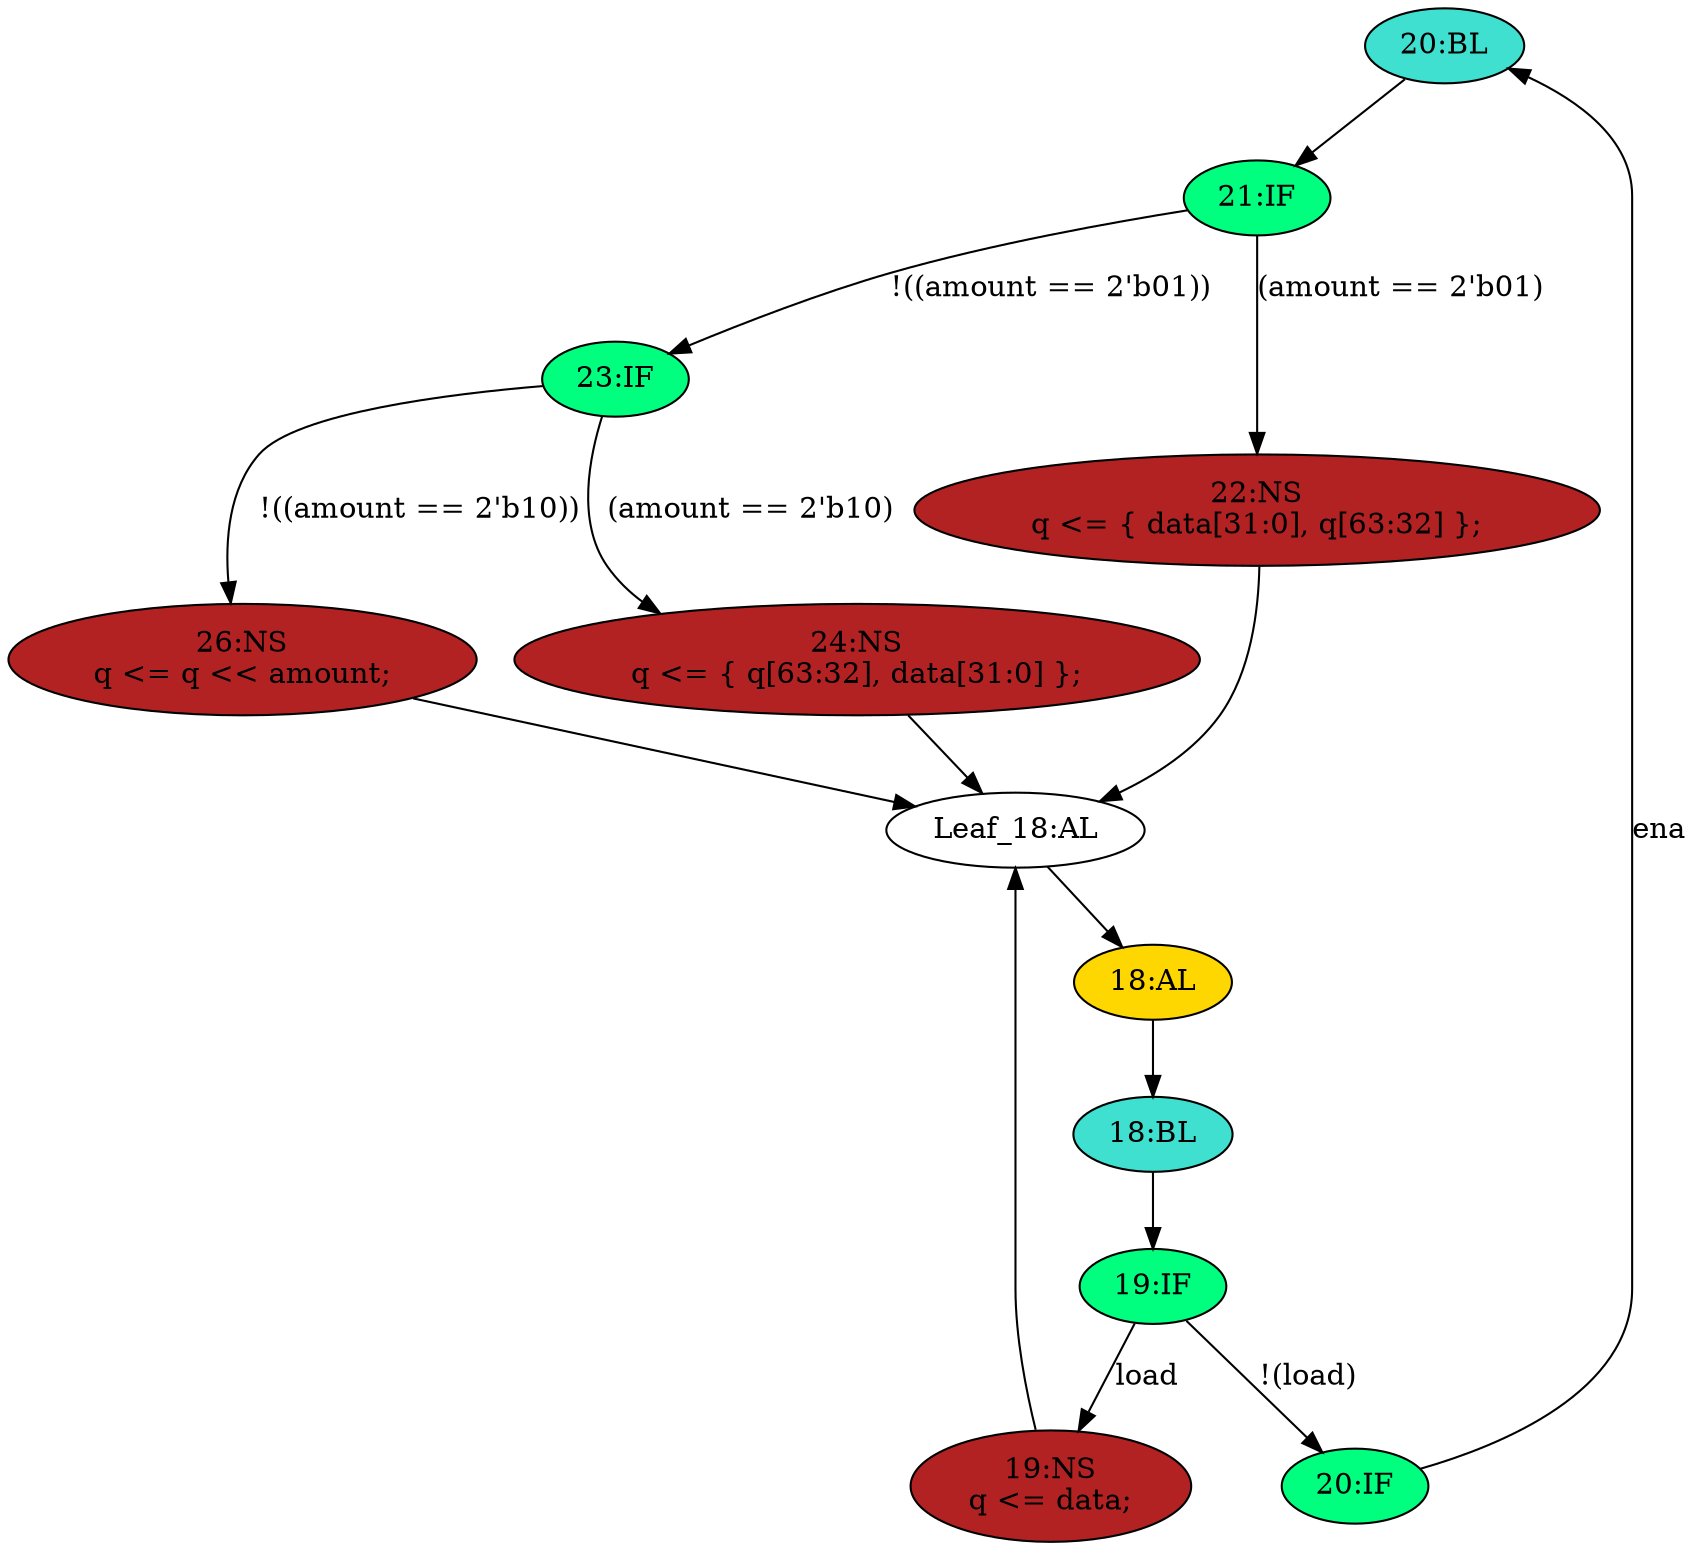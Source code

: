 strict digraph "compose( ,  )" {
	node [label="\N"];
	"20:BL"	[ast="<pyverilog.vparser.ast.Block object at 0x7f864d1cecd0>",
		fillcolor=turquoise,
		label="20:BL",
		statements="[]",
		style=filled,
		typ=Block];
	"21:IF"	[ast="<pyverilog.vparser.ast.IfStatement object at 0x7f864d466850>",
		fillcolor=springgreen,
		label="21:IF",
		statements="[]",
		style=filled,
		typ=IfStatement];
	"20:BL" -> "21:IF"	[cond="[]",
		lineno=None];
	"19:NS"	[ast="<pyverilog.vparser.ast.NonblockingSubstitution object at 0x7f864d463610>",
		fillcolor=firebrick,
		label="19:NS
q <= data;",
		statements="[<pyverilog.vparser.ast.NonblockingSubstitution object at 0x7f864d463610>]",
		style=filled,
		typ=NonblockingSubstitution];
	"Leaf_18:AL"	[def_var="['q']",
		label="Leaf_18:AL"];
	"19:NS" -> "Leaf_18:AL"	[cond="[]",
		lineno=None];
	"19:IF"	[ast="<pyverilog.vparser.ast.IfStatement object at 0x7f864d463e10>",
		fillcolor=springgreen,
		label="19:IF",
		statements="[]",
		style=filled,
		typ=IfStatement];
	"19:IF" -> "19:NS"	[cond="['load']",
		label=load,
		lineno=19];
	"20:IF"	[ast="<pyverilog.vparser.ast.IfStatement object at 0x7f864d1ce290>",
		fillcolor=springgreen,
		label="20:IF",
		statements="[]",
		style=filled,
		typ=IfStatement];
	"19:IF" -> "20:IF"	[cond="['load']",
		label="!(load)",
		lineno=19];
	"18:BL"	[ast="<pyverilog.vparser.ast.Block object at 0x7f864d4f50d0>",
		fillcolor=turquoise,
		label="18:BL",
		statements="[]",
		style=filled,
		typ=Block];
	"18:BL" -> "19:IF"	[cond="[]",
		lineno=None];
	"26:NS"	[ast="<pyverilog.vparser.ast.NonblockingSubstitution object at 0x7f864ed68ad0>",
		fillcolor=firebrick,
		label="26:NS
q <= q << amount;",
		statements="[<pyverilog.vparser.ast.NonblockingSubstitution object at 0x7f864ed68ad0>]",
		style=filled,
		typ=NonblockingSubstitution];
	"26:NS" -> "Leaf_18:AL"	[cond="[]",
		lineno=None];
	"24:NS"	[ast="<pyverilog.vparser.ast.NonblockingSubstitution object at 0x7f864d4e0a50>",
		fillcolor=firebrick,
		label="24:NS
q <= { q[63:32], data[31:0] };",
		statements="[<pyverilog.vparser.ast.NonblockingSubstitution object at 0x7f864d4e0a50>]",
		style=filled,
		typ=NonblockingSubstitution];
	"24:NS" -> "Leaf_18:AL"	[cond="[]",
		lineno=None];
	"18:AL"	[ast="<pyverilog.vparser.ast.Always object at 0x7f864d477090>",
		clk_sens=True,
		fillcolor=gold,
		label="18:AL",
		sens="['clk']",
		statements="[]",
		style=filled,
		typ=Always,
		use_var="['load', 'ena', 'amount', 'data', 'q']"];
	"18:AL" -> "18:BL"	[cond="[]",
		lineno=None];
	"23:IF"	[ast="<pyverilog.vparser.ast.IfStatement object at 0x7f864d4e0d10>",
		fillcolor=springgreen,
		label="23:IF",
		statements="[]",
		style=filled,
		typ=IfStatement];
	"23:IF" -> "26:NS"	[cond="['amount']",
		label="!((amount == 2'b10))",
		lineno=23];
	"23:IF" -> "24:NS"	[cond="['amount']",
		label="(amount == 2'b10)",
		lineno=23];
	"Leaf_18:AL" -> "18:AL";
	"21:IF" -> "23:IF"	[cond="['amount']",
		label="!((amount == 2'b01))",
		lineno=21];
	"22:NS"	[ast="<pyverilog.vparser.ast.NonblockingSubstitution object at 0x7f864d466ad0>",
		fillcolor=firebrick,
		label="22:NS
q <= { data[31:0], q[63:32] };",
		statements="[<pyverilog.vparser.ast.NonblockingSubstitution object at 0x7f864d466ad0>]",
		style=filled,
		typ=NonblockingSubstitution];
	"21:IF" -> "22:NS"	[cond="['amount']",
		label="(amount == 2'b01)",
		lineno=21];
	"20:IF" -> "20:BL"	[cond="['ena']",
		label=ena,
		lineno=20];
	"22:NS" -> "Leaf_18:AL"	[cond="[]",
		lineno=None];
}
